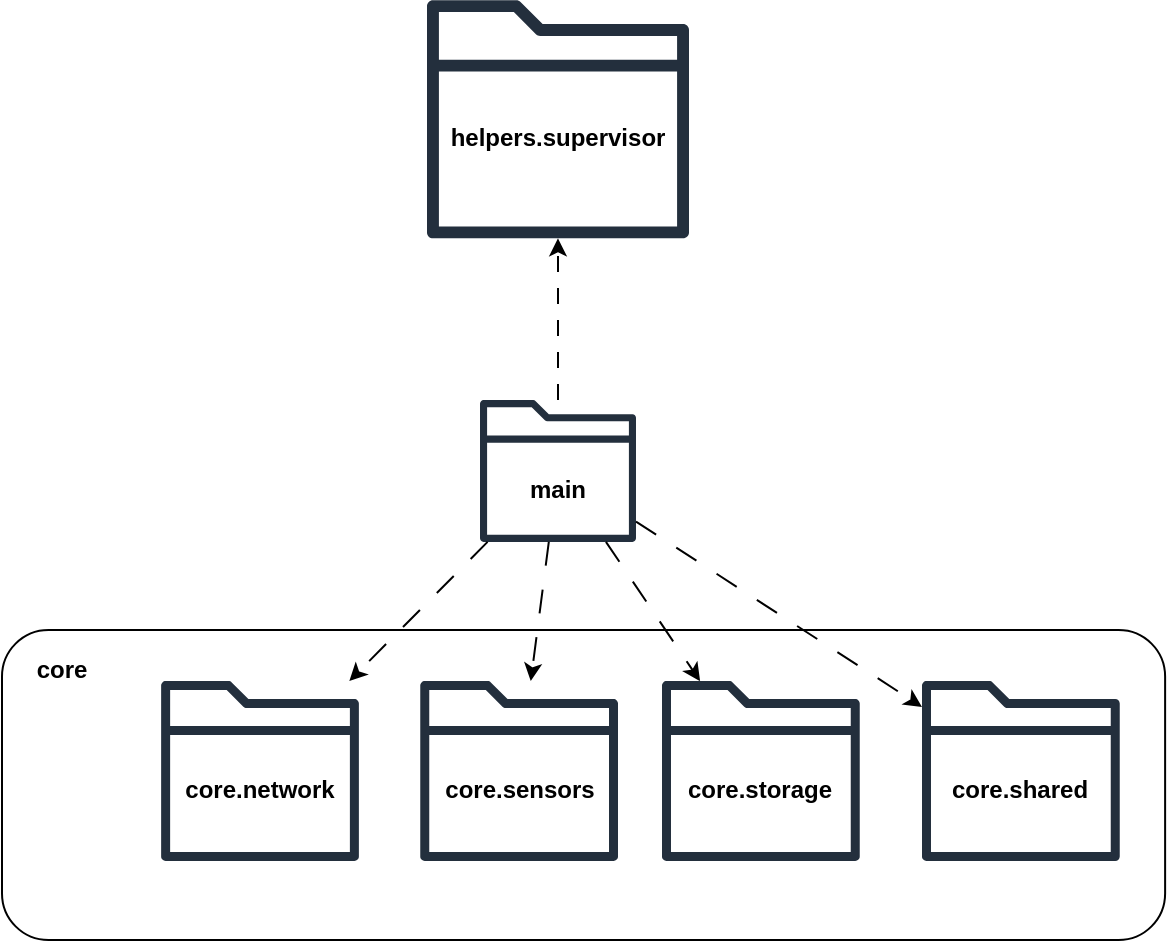 <mxfile>
    <diagram id="TnyJKNxQY_7xDXkoi0ZO" name="Page-1">
        <mxGraphModel dx="719" dy="1567" grid="1" gridSize="10" guides="1" tooltips="1" connect="1" arrows="1" fold="1" page="1" pageScale="1" pageWidth="850" pageHeight="1100" math="0" shadow="0">
            <root>
                <mxCell id="0"/>
                <mxCell id="1" parent="0"/>
                <mxCell id="37" value="" style="rounded=1;whiteSpace=wrap;html=1;" vertex="1" parent="1">
                    <mxGeometry x="70" y="265" width="581.56" height="155" as="geometry"/>
                </mxCell>
                <mxCell id="2" value="" style="sketch=0;outlineConnect=0;fontColor=#232F3E;gradientColor=none;fillColor=#232F3D;strokeColor=none;dashed=0;verticalLabelPosition=bottom;verticalAlign=top;align=center;html=1;fontSize=12;fontStyle=0;aspect=fixed;pointerEvents=1;shape=mxgraph.aws4.folder;" parent="1" vertex="1">
                    <mxGeometry x="309" y="150" width="78" height="71" as="geometry"/>
                </mxCell>
                <mxCell id="3" value="&lt;b&gt;main&lt;/b&gt;" style="text;html=1;align=center;verticalAlign=middle;whiteSpace=wrap;rounded=0;" parent="1" vertex="1">
                    <mxGeometry x="318" y="180" width="60" height="30" as="geometry"/>
                </mxCell>
                <mxCell id="23" style="edgeStyle=none;html=1;dashed=1;dashPattern=12 12;" parent="1" source="2" target="6" edge="1">
                    <mxGeometry relative="1" as="geometry"/>
                </mxCell>
                <mxCell id="6" value="" style="sketch=0;outlineConnect=0;fontColor=#232F3E;gradientColor=none;fillColor=#232F3D;strokeColor=none;dashed=0;verticalLabelPosition=bottom;verticalAlign=top;align=center;html=1;fontSize=12;fontStyle=0;aspect=fixed;pointerEvents=1;shape=mxgraph.aws4.folder;" parent="1" vertex="1">
                    <mxGeometry x="149.57" y="290.5" width="98.87" height="90" as="geometry"/>
                </mxCell>
                <mxCell id="7" value="&lt;b&gt;core.network&lt;/b&gt;" style="text;html=1;align=center;verticalAlign=middle;whiteSpace=wrap;rounded=0;" parent="1" vertex="1">
                    <mxGeometry x="169" y="330" width="60" height="30" as="geometry"/>
                </mxCell>
                <mxCell id="14" value="" style="sketch=0;outlineConnect=0;fontColor=#232F3E;gradientColor=none;fillColor=#232F3D;strokeColor=none;dashed=0;verticalLabelPosition=bottom;verticalAlign=top;align=center;html=1;fontSize=12;fontStyle=0;aspect=fixed;pointerEvents=1;shape=mxgraph.aws4.folder;" parent="1" vertex="1">
                    <mxGeometry x="279.13" y="290.5" width="98.87" height="90" as="geometry"/>
                </mxCell>
                <mxCell id="24" style="edgeStyle=none;html=1;dashed=1;dashPattern=12 12;" parent="1" source="2" target="14" edge="1">
                    <mxGeometry relative="1" as="geometry"/>
                </mxCell>
                <mxCell id="15" value="&lt;b&gt;core.sensors&lt;/b&gt;" style="text;html=1;align=center;verticalAlign=middle;whiteSpace=wrap;rounded=0;" parent="1" vertex="1">
                    <mxGeometry x="298.56" y="330" width="60" height="30" as="geometry"/>
                </mxCell>
                <mxCell id="25" style="edgeStyle=none;html=1;dashed=1;dashPattern=12 12;" parent="1" source="2" target="16" edge="1">
                    <mxGeometry relative="1" as="geometry"/>
                </mxCell>
                <mxCell id="16" value="" style="sketch=0;outlineConnect=0;fontColor=#232F3E;gradientColor=none;fillColor=#232F3D;strokeColor=none;dashed=0;verticalLabelPosition=bottom;verticalAlign=top;align=center;html=1;fontSize=12;fontStyle=0;aspect=fixed;pointerEvents=1;shape=mxgraph.aws4.folder;" parent="1" vertex="1">
                    <mxGeometry x="400" y="290.5" width="98.87" height="90" as="geometry"/>
                </mxCell>
                <mxCell id="17" value="&lt;b&gt;core.storage&lt;/b&gt;" style="text;html=1;align=center;verticalAlign=middle;whiteSpace=wrap;rounded=0;" parent="1" vertex="1">
                    <mxGeometry x="419.43" y="330" width="60" height="30" as="geometry"/>
                </mxCell>
                <mxCell id="26" style="edgeStyle=none;html=1;dashed=1;dashPattern=12 12;" parent="1" source="2" target="18" edge="1">
                    <mxGeometry relative="1" as="geometry"/>
                </mxCell>
                <mxCell id="18" value="" style="sketch=0;outlineConnect=0;fontColor=#232F3E;gradientColor=none;fillColor=#232F3D;strokeColor=none;dashed=0;verticalLabelPosition=bottom;verticalAlign=top;align=center;html=1;fontSize=12;fontStyle=0;aspect=fixed;pointerEvents=1;shape=mxgraph.aws4.folder;" parent="1" vertex="1">
                    <mxGeometry x="530" y="290.5" width="98.87" height="90" as="geometry"/>
                </mxCell>
                <mxCell id="19" value="&lt;b&gt;core.shared&lt;/b&gt;" style="text;html=1;align=center;verticalAlign=middle;whiteSpace=wrap;rounded=0;" parent="1" vertex="1">
                    <mxGeometry x="549.43" y="330" width="60" height="30" as="geometry"/>
                </mxCell>
                <mxCell id="22" style="edgeStyle=none;html=1;dashed=1;dashPattern=8 8;" parent="1" source="2" target="20" edge="1">
                    <mxGeometry relative="1" as="geometry"/>
                </mxCell>
                <mxCell id="20" value="" style="sketch=0;outlineConnect=0;fontColor=#232F3E;gradientColor=none;fillColor=#232F3D;strokeColor=none;dashed=0;verticalLabelPosition=bottom;verticalAlign=top;align=center;html=1;fontSize=12;fontStyle=0;aspect=fixed;pointerEvents=1;shape=mxgraph.aws4.folder;" parent="1" vertex="1">
                    <mxGeometry x="282.5" y="-50" width="131" height="119.25" as="geometry"/>
                </mxCell>
                <mxCell id="21" value="&lt;b&gt;helpers.supervisor&lt;/b&gt;" style="text;html=1;align=center;verticalAlign=middle;whiteSpace=wrap;rounded=0;" parent="1" vertex="1">
                    <mxGeometry x="318.0" y="4.12" width="60" height="30" as="geometry"/>
                </mxCell>
                <mxCell id="39" value="&lt;b&gt;core&lt;/b&gt;" style="text;html=1;align=center;verticalAlign=middle;whiteSpace=wrap;rounded=0;" vertex="1" parent="1">
                    <mxGeometry x="70" y="270" width="60" height="30" as="geometry"/>
                </mxCell>
            </root>
        </mxGraphModel>
    </diagram>
</mxfile>